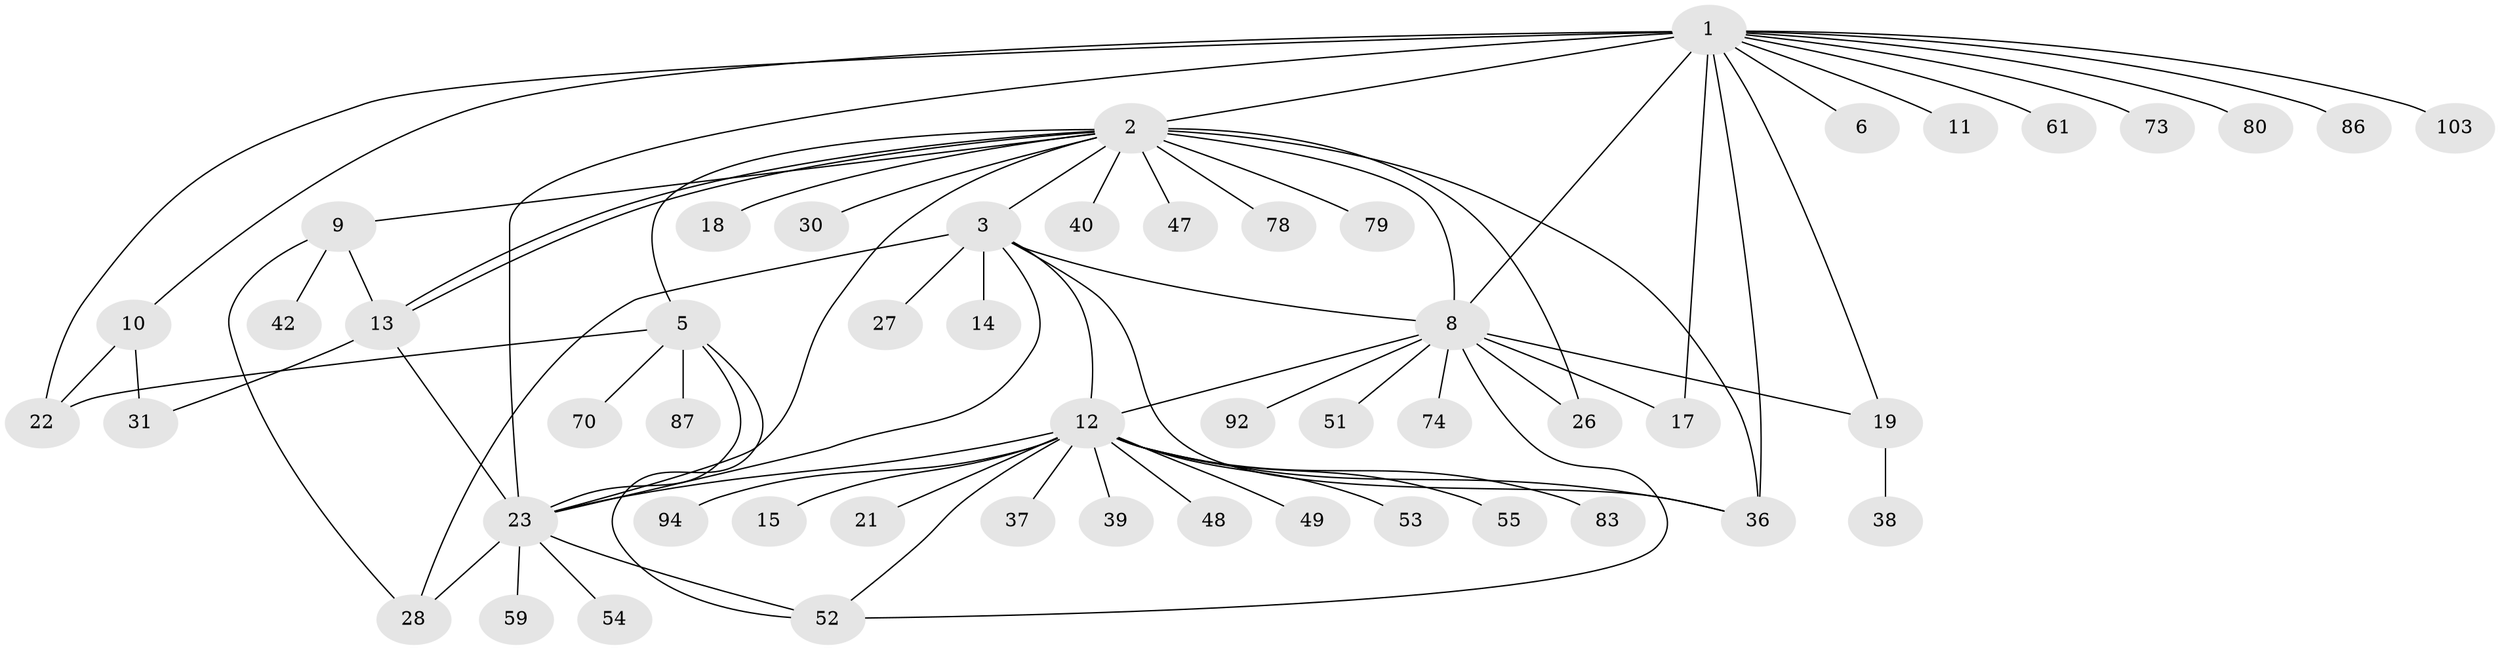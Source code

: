 // original degree distribution, {16: 0.009615384615384616, 19: 0.009615384615384616, 9: 0.009615384615384616, 4: 0.0673076923076923, 8: 0.009615384615384616, 1: 0.5288461538461539, 5: 0.028846153846153848, 10: 0.019230769230769232, 3: 0.08653846153846154, 17: 0.009615384615384616, 6: 0.028846153846153848, 2: 0.17307692307692307, 7: 0.019230769230769232}
// Generated by graph-tools (version 1.1) at 2025/14/03/09/25 04:14:34]
// undirected, 52 vertices, 75 edges
graph export_dot {
graph [start="1"]
  node [color=gray90,style=filled];
  1 [super="+7"];
  2 [super="+4"];
  3;
  5;
  6;
  8 [super="+35+44"];
  9 [super="+85+101"];
  10;
  11;
  12 [super="+20+25"];
  13 [super="+99"];
  14;
  15;
  17 [super="+29"];
  18;
  19 [super="+34"];
  21 [super="+76"];
  22;
  23 [super="+68+33"];
  26 [super="+67+66"];
  27 [super="+62"];
  28 [super="+100+91+50"];
  30;
  31 [super="+32"];
  36 [super="+75"];
  37;
  38;
  39;
  40;
  42;
  47 [super="+72"];
  48 [super="+56"];
  49;
  51;
  52 [super="+63"];
  53;
  54;
  55;
  59;
  61;
  70;
  73;
  74;
  78;
  79;
  80;
  83;
  86;
  87;
  92 [super="+104"];
  94;
  103;
  1 -- 2 [weight=3];
  1 -- 6;
  1 -- 8;
  1 -- 10;
  1 -- 17;
  1 -- 19;
  1 -- 22;
  1 -- 73;
  1 -- 80;
  1 -- 86;
  1 -- 103;
  1 -- 23 [weight=2];
  1 -- 11;
  1 -- 61;
  1 -- 36;
  2 -- 3;
  2 -- 5;
  2 -- 8 [weight=2];
  2 -- 13;
  2 -- 13;
  2 -- 26;
  2 -- 30;
  2 -- 36;
  2 -- 40;
  2 -- 47;
  2 -- 78;
  2 -- 79;
  2 -- 9;
  2 -- 18;
  2 -- 23 [weight=2];
  3 -- 8;
  3 -- 12;
  3 -- 14;
  3 -- 23 [weight=2];
  3 -- 27;
  3 -- 28;
  3 -- 36;
  5 -- 22;
  5 -- 70;
  5 -- 87;
  5 -- 52;
  5 -- 23 [weight=2];
  8 -- 17;
  8 -- 26;
  8 -- 51;
  8 -- 74;
  8 -- 92;
  8 -- 19;
  8 -- 52;
  8 -- 12;
  9 -- 42;
  9 -- 13;
  9 -- 28;
  10 -- 22;
  10 -- 31;
  12 -- 15;
  12 -- 21;
  12 -- 36;
  12 -- 37;
  12 -- 39;
  12 -- 48;
  12 -- 49;
  12 -- 52;
  12 -- 53;
  12 -- 55;
  12 -- 83;
  12 -- 94;
  12 -- 23;
  13 -- 23;
  13 -- 31;
  19 -- 38;
  23 -- 52;
  23 -- 54;
  23 -- 59;
  23 -- 28 [weight=2];
}
